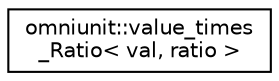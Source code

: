 digraph "Graphical Class Hierarchy"
{
  edge [fontname="Helvetica",fontsize="10",labelfontname="Helvetica",labelfontsize="10"];
  node [fontname="Helvetica",fontsize="10",shape=record];
  rankdir="LR";
  Node0 [label="omniunit::value_times\l_Ratio\< val, ratio \>",height=0.2,width=0.4,color="black", fillcolor="white", style="filled",URL="$structomniunit_1_1value__times__Ratio.html"];
}
